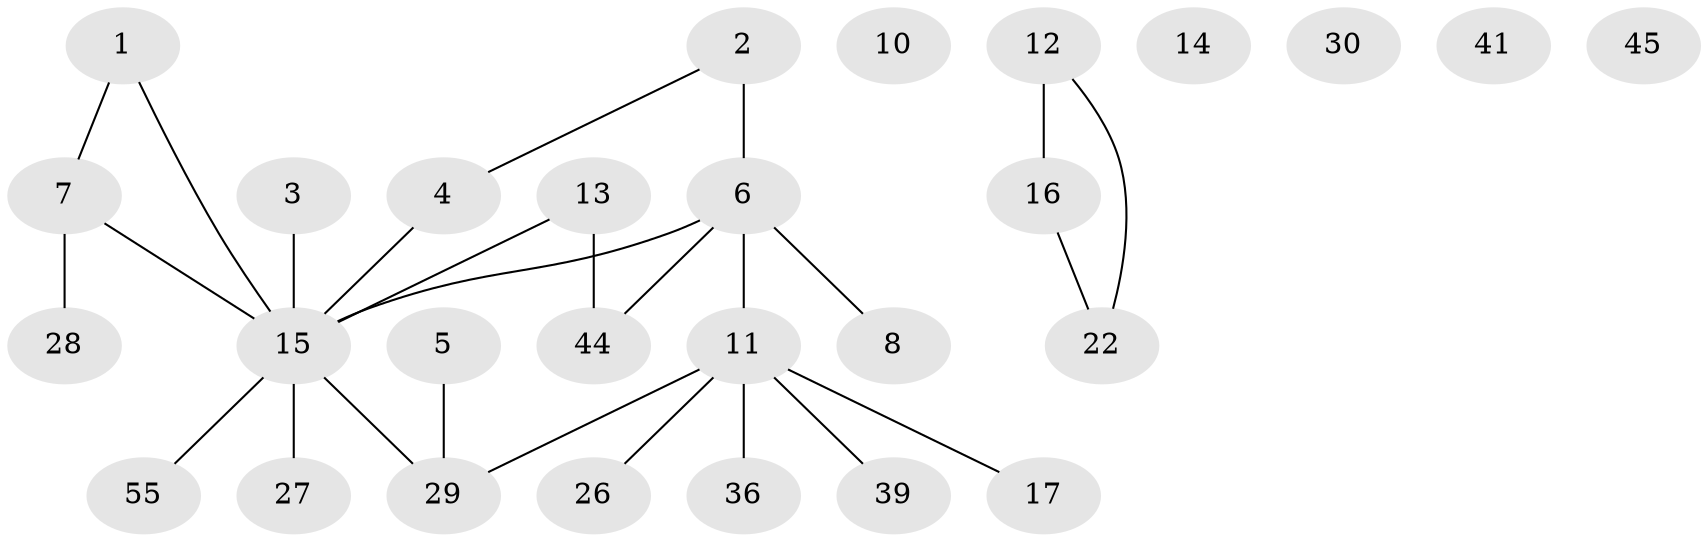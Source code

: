 // original degree distribution, {2: 0.3333333333333333, 3: 0.17543859649122806, 1: 0.2982456140350877, 4: 0.08771929824561403, 0: 0.07017543859649122, 6: 0.017543859649122806, 5: 0.017543859649122806}
// Generated by graph-tools (version 1.1) at 2025/54/03/05/25 16:54:46]
// undirected, 28 vertices, 26 edges
graph export_dot {
graph [start="1"]
  node [color=gray90,style=filled];
  1;
  2;
  3;
  4 [super="+37+24"];
  5;
  6 [super="+43+38+33"];
  7 [super="+40+18"];
  8 [super="+9"];
  10 [super="+20"];
  11 [super="+57+49"];
  12 [super="+23"];
  13 [super="+25"];
  14;
  15 [super="+35+50+51+21"];
  16;
  17 [super="+19"];
  22 [super="+53"];
  26 [super="+34"];
  27;
  28;
  29 [super="+48"];
  30;
  36;
  39;
  41;
  44 [super="+46"];
  45;
  55;
  1 -- 15;
  1 -- 7;
  2 -- 6 [weight=2];
  2 -- 4;
  3 -- 15;
  4 -- 15;
  5 -- 29;
  6 -- 44;
  6 -- 11;
  6 -- 15;
  6 -- 8;
  7 -- 28;
  7 -- 15;
  11 -- 17;
  11 -- 36;
  11 -- 39;
  11 -- 29;
  11 -- 26;
  12 -- 16 [weight=2];
  12 -- 22;
  13 -- 44;
  13 -- 15;
  15 -- 55;
  15 -- 29;
  15 -- 27;
  16 -- 22;
}
